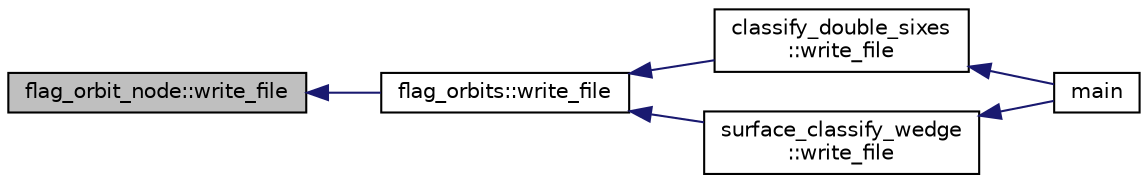 digraph "flag_orbit_node::write_file"
{
  edge [fontname="Helvetica",fontsize="10",labelfontname="Helvetica",labelfontsize="10"];
  node [fontname="Helvetica",fontsize="10",shape=record];
  rankdir="LR";
  Node52 [label="flag_orbit_node::write_file",height=0.2,width=0.4,color="black", fillcolor="grey75", style="filled", fontcolor="black"];
  Node52 -> Node53 [dir="back",color="midnightblue",fontsize="10",style="solid",fontname="Helvetica"];
  Node53 [label="flag_orbits::write_file",height=0.2,width=0.4,color="black", fillcolor="white", style="filled",URL="$d4/d77/classflag__orbits.html#ab78ccdf1556f304c033dda914a6b381b"];
  Node53 -> Node54 [dir="back",color="midnightblue",fontsize="10",style="solid",fontname="Helvetica"];
  Node54 [label="classify_double_sixes\l::write_file",height=0.2,width=0.4,color="black", fillcolor="white", style="filled",URL="$dd/d23/classclassify__double__sixes.html#ac247ac1d951d9c2d11b7e0356a96c8cc"];
  Node54 -> Node55 [dir="back",color="midnightblue",fontsize="10",style="solid",fontname="Helvetica"];
  Node55 [label="main",height=0.2,width=0.4,color="black", fillcolor="white", style="filled",URL="$df/df8/surface__classify_8_c.html#a217dbf8b442f20279ea00b898af96f52"];
  Node53 -> Node56 [dir="back",color="midnightblue",fontsize="10",style="solid",fontname="Helvetica"];
  Node56 [label="surface_classify_wedge\l::write_file",height=0.2,width=0.4,color="black", fillcolor="white", style="filled",URL="$d7/d5c/classsurface__classify__wedge.html#ad159c83c84f17e92c52fafeea5e57ce4"];
  Node56 -> Node55 [dir="back",color="midnightblue",fontsize="10",style="solid",fontname="Helvetica"];
}
